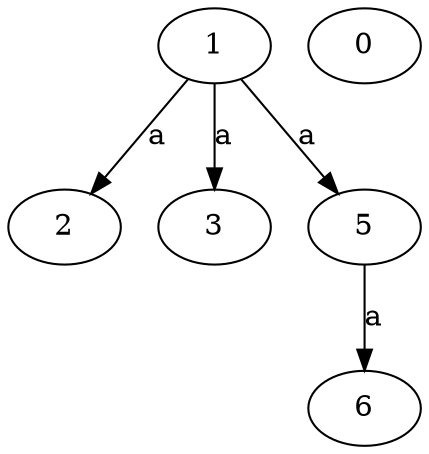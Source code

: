 strict digraph  {
2;
3;
0;
1;
5;
6;
1 -> 2  [label=a];
1 -> 3  [label=a];
1 -> 5  [label=a];
5 -> 6  [label=a];
}
